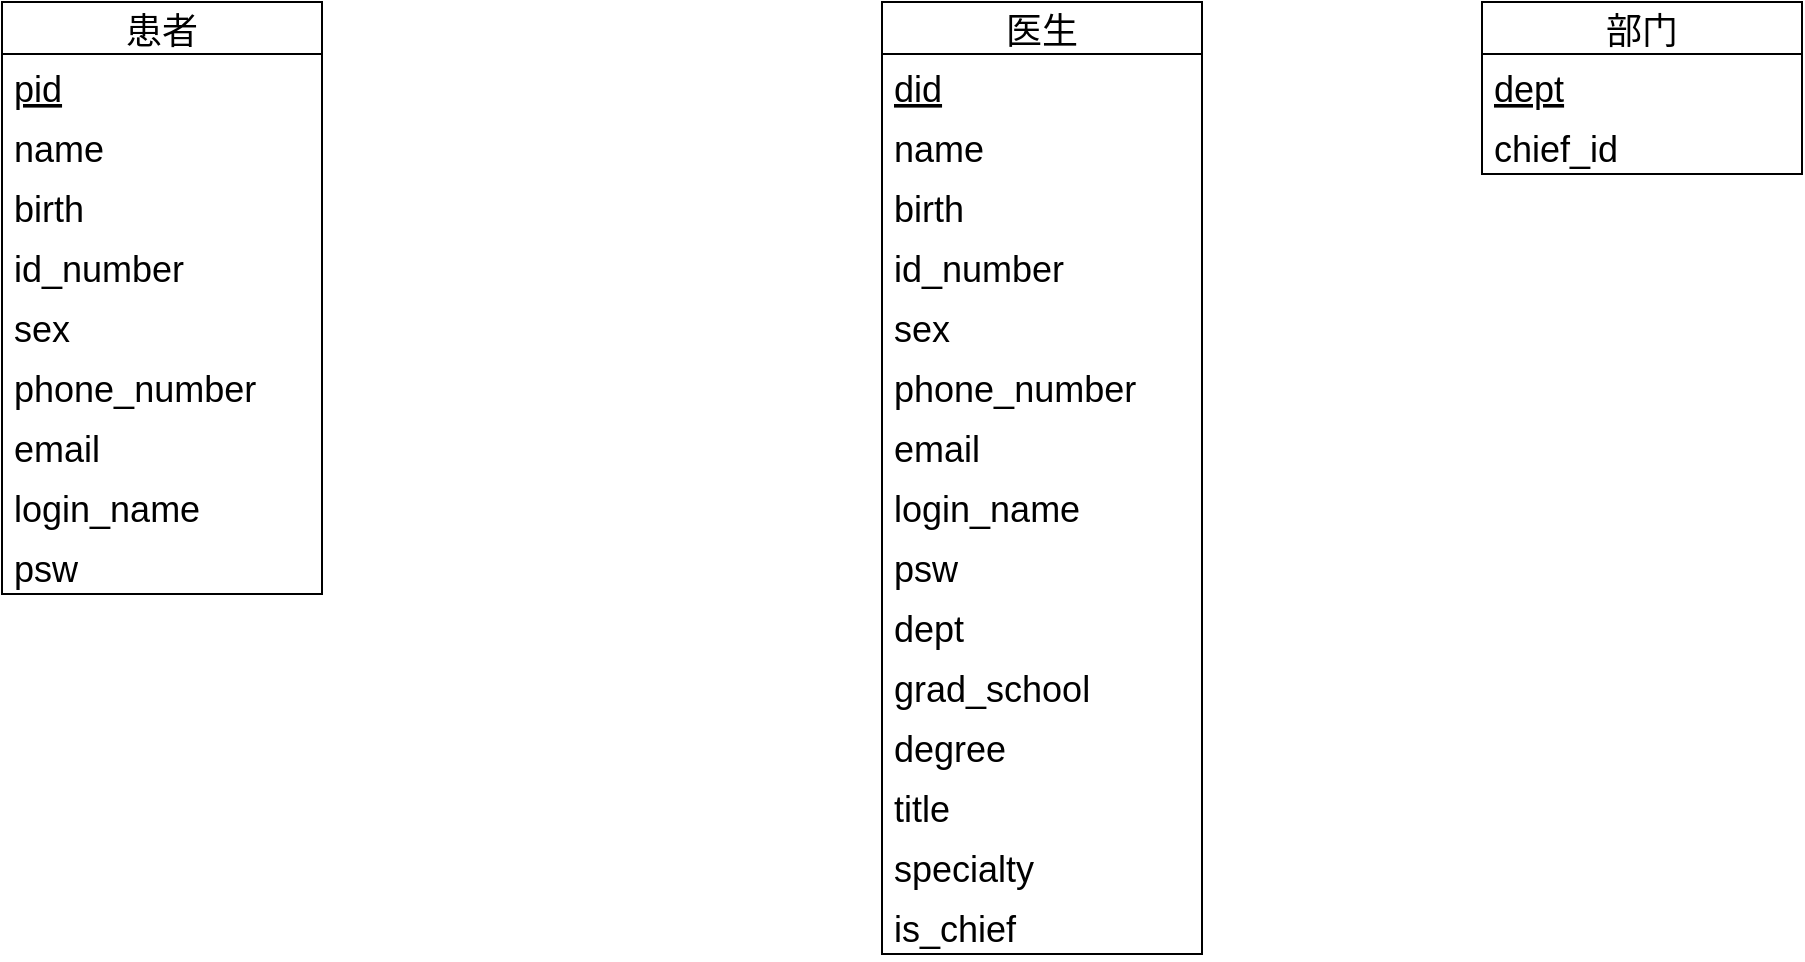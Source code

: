 <mxfile version="16.1.0" type="github">
  <diagram id="gTLTwO8mV-cnPpwadp5Z" name="Page-1">
    <mxGraphModel dx="2222" dy="1127" grid="1" gridSize="10" guides="1" tooltips="1" connect="1" arrows="1" fold="1" page="0" pageScale="1" pageWidth="827" pageHeight="1169" math="0" shadow="0">
      <root>
        <mxCell id="0" />
        <mxCell id="1" parent="0" />
        <mxCell id="uL3MzQZhe5QaKzYpOH3t-30" value="患者" style="swimlane;fontStyle=0;childLayout=stackLayout;horizontal=1;startSize=26;horizontalStack=0;resizeParent=1;resizeParentMax=0;resizeLast=0;collapsible=1;marginBottom=0;align=center;fontSize=18;" vertex="1" parent="1">
          <mxGeometry x="-620" y="-200" width="160" height="296" as="geometry" />
        </mxCell>
        <mxCell id="uL3MzQZhe5QaKzYpOH3t-31" value="pid" style="text;strokeColor=none;fillColor=none;spacingLeft=4;spacingRight=4;overflow=hidden;rotatable=0;points=[[0,0.5],[1,0.5]];portConstraint=eastwest;fontSize=18;fontStyle=4" vertex="1" parent="uL3MzQZhe5QaKzYpOH3t-30">
          <mxGeometry y="26" width="160" height="30" as="geometry" />
        </mxCell>
        <mxCell id="uL3MzQZhe5QaKzYpOH3t-32" value="name" style="text;strokeColor=none;fillColor=none;spacingLeft=4;spacingRight=4;overflow=hidden;rotatable=0;points=[[0,0.5],[1,0.5]];portConstraint=eastwest;fontSize=18;" vertex="1" parent="uL3MzQZhe5QaKzYpOH3t-30">
          <mxGeometry y="56" width="160" height="30" as="geometry" />
        </mxCell>
        <mxCell id="uL3MzQZhe5QaKzYpOH3t-36" value="birth" style="text;strokeColor=none;fillColor=none;spacingLeft=4;spacingRight=4;overflow=hidden;rotatable=0;points=[[0,0.5],[1,0.5]];portConstraint=eastwest;fontSize=18;" vertex="1" parent="uL3MzQZhe5QaKzYpOH3t-30">
          <mxGeometry y="86" width="160" height="30" as="geometry" />
        </mxCell>
        <mxCell id="uL3MzQZhe5QaKzYpOH3t-35" value="id_number" style="text;strokeColor=none;fillColor=none;spacingLeft=4;spacingRight=4;overflow=hidden;rotatable=0;points=[[0,0.5],[1,0.5]];portConstraint=eastwest;fontSize=18;" vertex="1" parent="uL3MzQZhe5QaKzYpOH3t-30">
          <mxGeometry y="116" width="160" height="30" as="geometry" />
        </mxCell>
        <mxCell id="uL3MzQZhe5QaKzYpOH3t-34" value="sex" style="text;strokeColor=none;fillColor=none;spacingLeft=4;spacingRight=4;overflow=hidden;rotatable=0;points=[[0,0.5],[1,0.5]];portConstraint=eastwest;fontSize=18;" vertex="1" parent="uL3MzQZhe5QaKzYpOH3t-30">
          <mxGeometry y="146" width="160" height="30" as="geometry" />
        </mxCell>
        <mxCell id="uL3MzQZhe5QaKzYpOH3t-37" value="phone_number" style="text;strokeColor=none;fillColor=none;spacingLeft=4;spacingRight=4;overflow=hidden;rotatable=0;points=[[0,0.5],[1,0.5]];portConstraint=eastwest;fontSize=18;" vertex="1" parent="uL3MzQZhe5QaKzYpOH3t-30">
          <mxGeometry y="176" width="160" height="30" as="geometry" />
        </mxCell>
        <mxCell id="uL3MzQZhe5QaKzYpOH3t-39" value="email" style="text;strokeColor=none;fillColor=none;spacingLeft=4;spacingRight=4;overflow=hidden;rotatable=0;points=[[0,0.5],[1,0.5]];portConstraint=eastwest;fontSize=18;" vertex="1" parent="uL3MzQZhe5QaKzYpOH3t-30">
          <mxGeometry y="206" width="160" height="30" as="geometry" />
        </mxCell>
        <mxCell id="uL3MzQZhe5QaKzYpOH3t-38" value="login_name" style="text;strokeColor=none;fillColor=none;spacingLeft=4;spacingRight=4;overflow=hidden;rotatable=0;points=[[0,0.5],[1,0.5]];portConstraint=eastwest;fontSize=18;" vertex="1" parent="uL3MzQZhe5QaKzYpOH3t-30">
          <mxGeometry y="236" width="160" height="30" as="geometry" />
        </mxCell>
        <mxCell id="uL3MzQZhe5QaKzYpOH3t-33" value="psw" style="text;strokeColor=none;fillColor=none;spacingLeft=4;spacingRight=4;overflow=hidden;rotatable=0;points=[[0,0.5],[1,0.5]];portConstraint=eastwest;fontSize=18;" vertex="1" parent="uL3MzQZhe5QaKzYpOH3t-30">
          <mxGeometry y="266" width="160" height="30" as="geometry" />
        </mxCell>
        <mxCell id="uL3MzQZhe5QaKzYpOH3t-40" value="医生" style="swimlane;fontStyle=0;childLayout=stackLayout;horizontal=1;startSize=26;horizontalStack=0;resizeParent=1;resizeParentMax=0;resizeLast=0;collapsible=1;marginBottom=0;align=center;fontSize=18;" vertex="1" parent="1">
          <mxGeometry x="-180" y="-200" width="160" height="476" as="geometry" />
        </mxCell>
        <mxCell id="uL3MzQZhe5QaKzYpOH3t-41" value="did" style="text;strokeColor=none;fillColor=none;spacingLeft=4;spacingRight=4;overflow=hidden;rotatable=0;points=[[0,0.5],[1,0.5]];portConstraint=eastwest;fontSize=18;fontStyle=4" vertex="1" parent="uL3MzQZhe5QaKzYpOH3t-40">
          <mxGeometry y="26" width="160" height="30" as="geometry" />
        </mxCell>
        <mxCell id="uL3MzQZhe5QaKzYpOH3t-42" value="name" style="text;strokeColor=none;fillColor=none;spacingLeft=4;spacingRight=4;overflow=hidden;rotatable=0;points=[[0,0.5],[1,0.5]];portConstraint=eastwest;fontSize=18;" vertex="1" parent="uL3MzQZhe5QaKzYpOH3t-40">
          <mxGeometry y="56" width="160" height="30" as="geometry" />
        </mxCell>
        <mxCell id="uL3MzQZhe5QaKzYpOH3t-43" value="birth" style="text;strokeColor=none;fillColor=none;spacingLeft=4;spacingRight=4;overflow=hidden;rotatable=0;points=[[0,0.5],[1,0.5]];portConstraint=eastwest;fontSize=18;" vertex="1" parent="uL3MzQZhe5QaKzYpOH3t-40">
          <mxGeometry y="86" width="160" height="30" as="geometry" />
        </mxCell>
        <mxCell id="uL3MzQZhe5QaKzYpOH3t-44" value="id_number" style="text;strokeColor=none;fillColor=none;spacingLeft=4;spacingRight=4;overflow=hidden;rotatable=0;points=[[0,0.5],[1,0.5]];portConstraint=eastwest;fontSize=18;" vertex="1" parent="uL3MzQZhe5QaKzYpOH3t-40">
          <mxGeometry y="116" width="160" height="30" as="geometry" />
        </mxCell>
        <mxCell id="uL3MzQZhe5QaKzYpOH3t-45" value="sex" style="text;strokeColor=none;fillColor=none;spacingLeft=4;spacingRight=4;overflow=hidden;rotatable=0;points=[[0,0.5],[1,0.5]];portConstraint=eastwest;fontSize=18;" vertex="1" parent="uL3MzQZhe5QaKzYpOH3t-40">
          <mxGeometry y="146" width="160" height="30" as="geometry" />
        </mxCell>
        <mxCell id="uL3MzQZhe5QaKzYpOH3t-46" value="phone_number" style="text;strokeColor=none;fillColor=none;spacingLeft=4;spacingRight=4;overflow=hidden;rotatable=0;points=[[0,0.5],[1,0.5]];portConstraint=eastwest;fontSize=18;" vertex="1" parent="uL3MzQZhe5QaKzYpOH3t-40">
          <mxGeometry y="176" width="160" height="30" as="geometry" />
        </mxCell>
        <mxCell id="uL3MzQZhe5QaKzYpOH3t-47" value="email" style="text;strokeColor=none;fillColor=none;spacingLeft=4;spacingRight=4;overflow=hidden;rotatable=0;points=[[0,0.5],[1,0.5]];portConstraint=eastwest;fontSize=18;" vertex="1" parent="uL3MzQZhe5QaKzYpOH3t-40">
          <mxGeometry y="206" width="160" height="30" as="geometry" />
        </mxCell>
        <mxCell id="uL3MzQZhe5QaKzYpOH3t-48" value="login_name" style="text;strokeColor=none;fillColor=none;spacingLeft=4;spacingRight=4;overflow=hidden;rotatable=0;points=[[0,0.5],[1,0.5]];portConstraint=eastwest;fontSize=18;" vertex="1" parent="uL3MzQZhe5QaKzYpOH3t-40">
          <mxGeometry y="236" width="160" height="30" as="geometry" />
        </mxCell>
        <mxCell id="uL3MzQZhe5QaKzYpOH3t-50" value="psw" style="text;strokeColor=none;fillColor=none;spacingLeft=4;spacingRight=4;overflow=hidden;rotatable=0;points=[[0,0.5],[1,0.5]];portConstraint=eastwest;fontSize=18;" vertex="1" parent="uL3MzQZhe5QaKzYpOH3t-40">
          <mxGeometry y="266" width="160" height="30" as="geometry" />
        </mxCell>
        <mxCell id="uL3MzQZhe5QaKzYpOH3t-52" value="dept" style="text;strokeColor=none;fillColor=none;spacingLeft=4;spacingRight=4;overflow=hidden;rotatable=0;points=[[0,0.5],[1,0.5]];portConstraint=eastwest;fontSize=18;" vertex="1" parent="uL3MzQZhe5QaKzYpOH3t-40">
          <mxGeometry y="296" width="160" height="30" as="geometry" />
        </mxCell>
        <mxCell id="uL3MzQZhe5QaKzYpOH3t-51" value="grad_school" style="text;strokeColor=none;fillColor=none;spacingLeft=4;spacingRight=4;overflow=hidden;rotatable=0;points=[[0,0.5],[1,0.5]];portConstraint=eastwest;fontSize=18;" vertex="1" parent="uL3MzQZhe5QaKzYpOH3t-40">
          <mxGeometry y="326" width="160" height="30" as="geometry" />
        </mxCell>
        <mxCell id="uL3MzQZhe5QaKzYpOH3t-53" value="degree" style="text;strokeColor=none;fillColor=none;spacingLeft=4;spacingRight=4;overflow=hidden;rotatable=0;points=[[0,0.5],[1,0.5]];portConstraint=eastwest;fontSize=18;" vertex="1" parent="uL3MzQZhe5QaKzYpOH3t-40">
          <mxGeometry y="356" width="160" height="30" as="geometry" />
        </mxCell>
        <mxCell id="uL3MzQZhe5QaKzYpOH3t-55" value="title" style="text;strokeColor=none;fillColor=none;spacingLeft=4;spacingRight=4;overflow=hidden;rotatable=0;points=[[0,0.5],[1,0.5]];portConstraint=eastwest;fontSize=18;" vertex="1" parent="uL3MzQZhe5QaKzYpOH3t-40">
          <mxGeometry y="386" width="160" height="30" as="geometry" />
        </mxCell>
        <mxCell id="uL3MzQZhe5QaKzYpOH3t-54" value="specialty" style="text;strokeColor=none;fillColor=none;spacingLeft=4;spacingRight=4;overflow=hidden;rotatable=0;points=[[0,0.5],[1,0.5]];portConstraint=eastwest;fontSize=18;" vertex="1" parent="uL3MzQZhe5QaKzYpOH3t-40">
          <mxGeometry y="416" width="160" height="30" as="geometry" />
        </mxCell>
        <mxCell id="uL3MzQZhe5QaKzYpOH3t-49" value="is_chief" style="text;strokeColor=none;fillColor=none;spacingLeft=4;spacingRight=4;overflow=hidden;rotatable=0;points=[[0,0.5],[1,0.5]];portConstraint=eastwest;fontSize=18;" vertex="1" parent="uL3MzQZhe5QaKzYpOH3t-40">
          <mxGeometry y="446" width="160" height="30" as="geometry" />
        </mxCell>
        <mxCell id="uL3MzQZhe5QaKzYpOH3t-56" value="部门" style="swimlane;fontStyle=0;childLayout=stackLayout;horizontal=1;startSize=26;horizontalStack=0;resizeParent=1;resizeParentMax=0;resizeLast=0;collapsible=1;marginBottom=0;align=center;fontSize=18;" vertex="1" parent="1">
          <mxGeometry x="120" y="-200" width="160" height="86" as="geometry" />
        </mxCell>
        <mxCell id="uL3MzQZhe5QaKzYpOH3t-57" value="dept" style="text;strokeColor=none;fillColor=none;spacingLeft=4;spacingRight=4;overflow=hidden;rotatable=0;points=[[0,0.5],[1,0.5]];portConstraint=eastwest;fontSize=18;fontStyle=4" vertex="1" parent="uL3MzQZhe5QaKzYpOH3t-56">
          <mxGeometry y="26" width="160" height="30" as="geometry" />
        </mxCell>
        <mxCell id="uL3MzQZhe5QaKzYpOH3t-58" value="chief_id" style="text;strokeColor=none;fillColor=none;spacingLeft=4;spacingRight=4;overflow=hidden;rotatable=0;points=[[0,0.5],[1,0.5]];portConstraint=eastwest;fontSize=18;" vertex="1" parent="uL3MzQZhe5QaKzYpOH3t-56">
          <mxGeometry y="56" width="160" height="30" as="geometry" />
        </mxCell>
      </root>
    </mxGraphModel>
  </diagram>
</mxfile>
